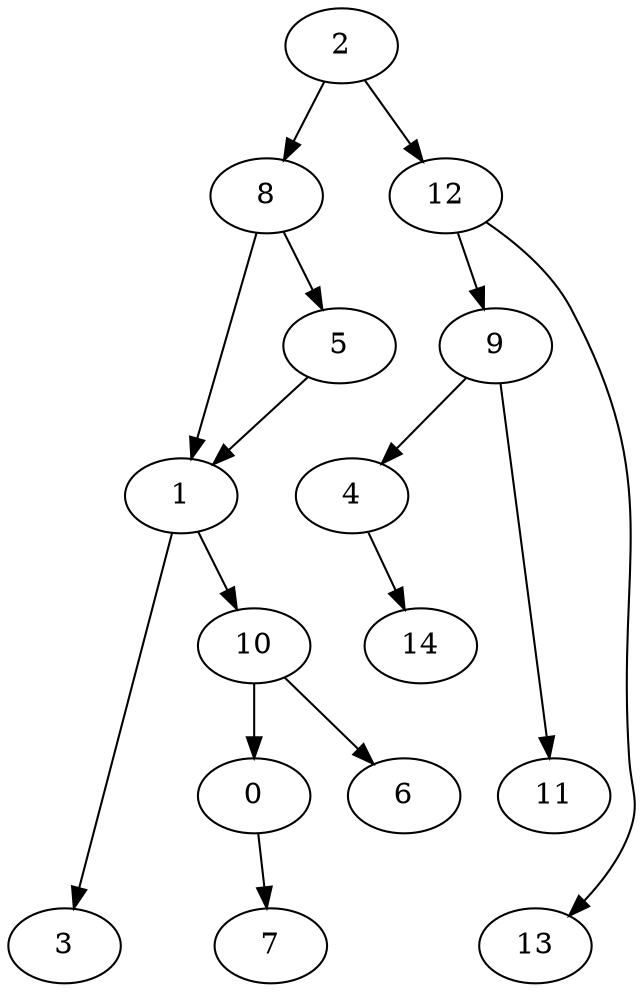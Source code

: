 digraph g {
0;
1;
2;
3;
4;
5;
6;
7;
8;
9;
10;
11;
12;
13;
14;
0 -> 7 [weight=0];
1 -> 10 [weight=0];
1 -> 3 [weight=0];
2 -> 8 [weight=0];
2 -> 12 [weight=0];
4 -> 14 [weight=0];
5 -> 1 [weight=0];
8 -> 1 [weight=0];
8 -> 5 [weight=0];
9 -> 11 [weight=0];
9 -> 4 [weight=0];
10 -> 0 [weight=0];
10 -> 6 [weight=0];
12 -> 9 [weight=0];
12 -> 13 [weight=0];
}
